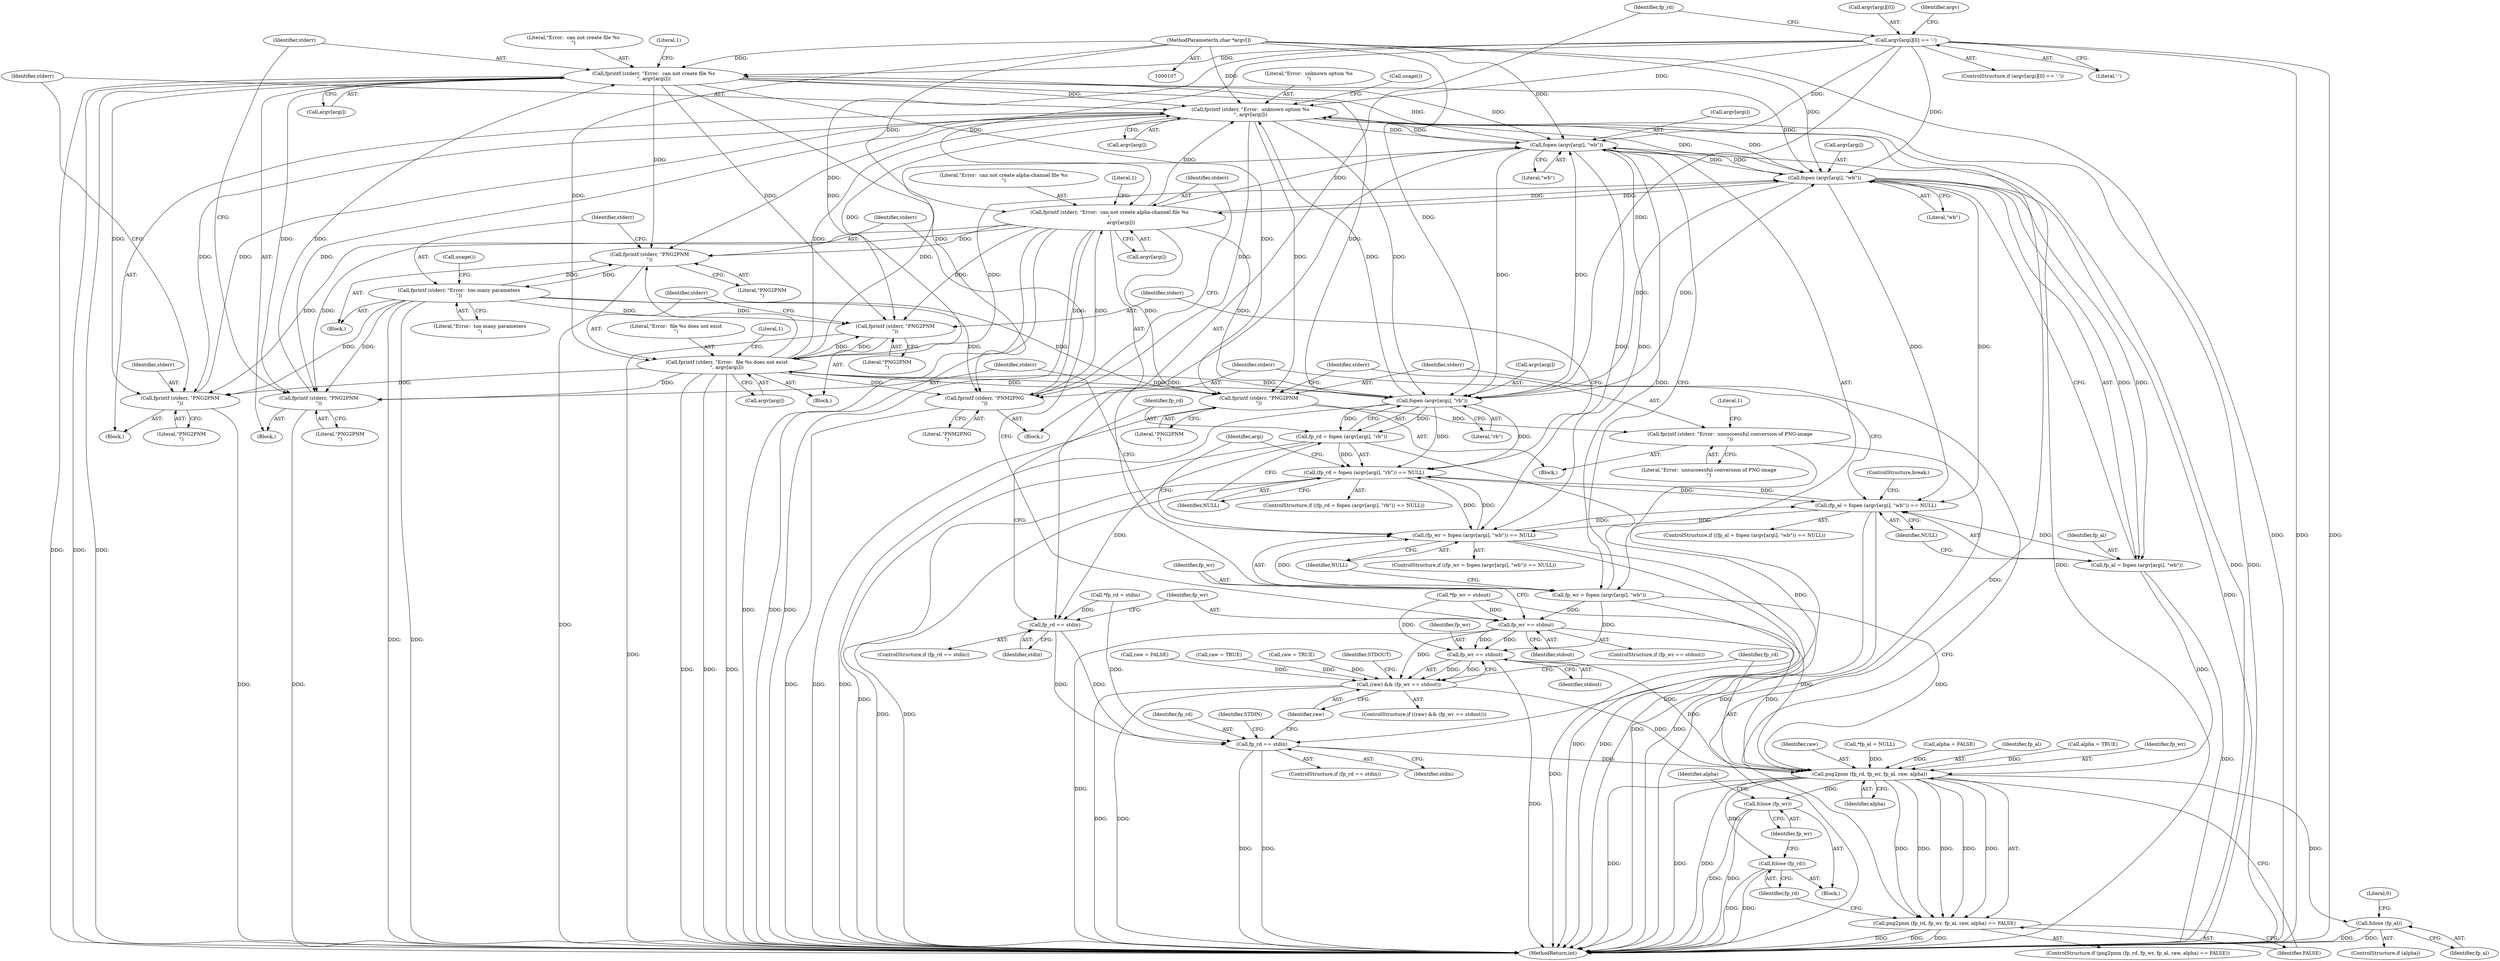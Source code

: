 digraph "0_Android_9d4853418ab2f754c2b63e091c29c5529b8b86ca_156@API" {
"1000265" [label="(Call,fprintf (stderr, \"Error:  can not create file %s\n\", argv[argi]))"];
"1000262" [label="(Call,fprintf (stderr, \"PNG2PNM\n\"))"];
"1000207" [label="(Call,fprintf (stderr, \"Error:  unknown option %s\n\", argv[argi]))"];
"1000204" [label="(Call,fprintf (stderr, \"PNG2PNM\n\"))"];
"1000265" [label="(Call,fprintf (stderr, \"Error:  can not create file %s\n\", argv[argi]))"];
"1000143" [label="(Call,argv[argi][0] == '-')"];
"1000255" [label="(Call,fopen (argv[argi], \"wb\"))"];
"1000178" [label="(Call,fopen (argv[argi], \"wb\"))"];
"1000188" [label="(Call,fprintf (stderr, \"Error:  can not create alpha-channel file %s\n\",\n               argv[argi]))"];
"1000185" [label="(Call,fprintf (stderr, \"PNM2PNG\n\"))"];
"1000278" [label="(Call,fprintf (stderr, \"Error:  too many parameters\n\"))"];
"1000275" [label="(Call,fprintf (stderr, \"PNG2PNM\n\"))"];
"1000237" [label="(Call,fprintf (stderr, \"Error:  file %s does not exist\n\", argv[argi]))"];
"1000234" [label="(Call,fprintf (stderr, \"PNG2PNM\n\"))"];
"1000227" [label="(Call,fopen (argv[argi], \"rb\"))"];
"1000109" [label="(MethodParameterIn,char *argv[])"];
"1000175" [label="(Call,(fp_al = fopen (argv[argi], \"wb\")) == NULL)"];
"1000224" [label="(Call,(fp_rd = fopen (argv[argi], \"rb\")) == NULL)"];
"1000252" [label="(Call,(fp_wr = fopen (argv[argi], \"wb\")) == NULL)"];
"1000176" [label="(Call,fp_al = fopen (argv[argi], \"wb\"))"];
"1000304" [label="(Call,png2pnm (fp_rd, fp_wr, fp_al, raw, alpha))"];
"1000303" [label="(Call,png2pnm (fp_rd, fp_wr, fp_al, raw, alpha) == FALSE)"];
"1000320" [label="(Call,fclose (fp_rd))"];
"1000322" [label="(Call,fclose (fp_wr))"];
"1000326" [label="(Call,fclose (fp_al))"];
"1000225" [label="(Call,fp_rd = fopen (argv[argi], \"rb\"))"];
"1000219" [label="(Call,fp_rd == stdin)"];
"1000285" [label="(Call,fp_rd == stdin)"];
"1000253" [label="(Call,fp_wr = fopen (argv[argi], \"wb\"))"];
"1000247" [label="(Call,fp_wr == stdout)"];
"1000293" [label="(Call,(raw) && (fp_wr == stdout))"];
"1000295" [label="(Call,fp_wr == stdout)"];
"1000312" [label="(Call,fprintf (stderr, \"PNG2PNM\n\"))"];
"1000315" [label="(Call,fprintf (stderr, \"Error:  unsuccessful conversion of PNG-image\n\"))"];
"1000249" [label="(Identifier,stdout)"];
"1000189" [label="(Identifier,stderr)"];
"1000265" [label="(Call,fprintf (stderr, \"Error:  can not create file %s\n\", argv[argi]))"];
"1000326" [label="(Call,fclose (fp_al))"];
"1000109" [label="(MethodParameterIn,char *argv[])"];
"1000274" [label="(Block,)"];
"1000308" [label="(Identifier,raw)"];
"1000235" [label="(Identifier,stderr)"];
"1000120" [label="(Call,*fp_al = NULL)"];
"1000295" [label="(Call,fp_wr == stdout)"];
"1000286" [label="(Identifier,fp_rd)"];
"1000293" [label="(Call,(raw) && (fp_wr == stdout))"];
"1000207" [label="(Call,fprintf (stderr, \"Error:  unknown option %s\n\", argv[argi]))"];
"1000191" [label="(Call,argv[argi])"];
"1000304" [label="(Call,png2pnm (fp_rd, fp_wr, fp_al, raw, alpha))"];
"1000254" [label="(Identifier,fp_wr)"];
"1000176" [label="(Call,fp_al = fopen (argv[argi], \"wb\"))"];
"1000187" [label="(Literal,\"PNM2PNG\n\")"];
"1000128" [label="(Call,alpha = FALSE)"];
"1000175" [label="(Call,(fp_al = fopen (argv[argi], \"wb\")) == NULL)"];
"1000313" [label="(Identifier,stderr)"];
"1000218" [label="(ControlStructure,if (fp_rd == stdin))"];
"1000330" [label="(MethodReturn,int)"];
"1000154" [label="(Identifier,argv)"];
"1000309" [label="(Identifier,alpha)"];
"1000314" [label="(Literal,\"PNG2PNM\n\")"];
"1000188" [label="(Call,fprintf (stderr, \"Error:  can not create alpha-channel file %s\n\",\n               argv[argi]))"];
"1000290" [label="(Identifier,STDIN)"];
"1000285" [label="(Call,fp_rd == stdin)"];
"1000116" [label="(Call,*fp_wr = stdout)"];
"1000226" [label="(Identifier,fp_rd)"];
"1000307" [label="(Identifier,fp_al)"];
"1000206" [label="(Literal,\"PNG2PNM\n\")"];
"1000277" [label="(Literal,\"PNG2PNM\n\")"];
"1000204" [label="(Call,fprintf (stderr, \"PNG2PNM\n\"))"];
"1000182" [label="(Literal,\"wb\")"];
"1000302" [label="(ControlStructure,if (png2pnm (fp_rd, fp_wr, fp_al, raw, alpha) == FALSE))"];
"1000179" [label="(Call,argv[argi])"];
"1000232" [label="(Identifier,NULL)"];
"1000297" [label="(Identifier,stdout)"];
"1000144" [label="(Call,argv[argi][0])"];
"1000266" [label="(Identifier,stderr)"];
"1000275" [label="(Call,fprintf (stderr, \"PNG2PNM\n\"))"];
"1000205" [label="(Identifier,stderr)"];
"1000174" [label="(ControlStructure,if ((fp_al = fopen (argv[argi], \"wb\")) == NULL))"];
"1000253" [label="(Call,fp_wr = fopen (argv[argi], \"wb\"))"];
"1000256" [label="(Call,argv[argi])"];
"1000236" [label="(Literal,\"PNG2PNM\n\")"];
"1000178" [label="(Call,fopen (argv[argi], \"wb\"))"];
"1000311" [label="(Block,)"];
"1000319" [label="(Literal,1)"];
"1000255" [label="(Call,fopen (argv[argi], \"wb\"))"];
"1000323" [label="(Identifier,fp_wr)"];
"1000322" [label="(Call,fclose (fp_wr))"];
"1000112" [label="(Call,*fp_rd = stdin)"];
"1000227" [label="(Call,fopen (argv[argi], \"rb\"))"];
"1000159" [label="(Call,raw = FALSE)"];
"1000246" [label="(ControlStructure,if (fp_wr == stdout))"];
"1000238" [label="(Identifier,stderr)"];
"1000224" [label="(Call,(fp_rd = fopen (argv[argi], \"rb\")) == NULL)"];
"1000231" [label="(Literal,\"rb\")"];
"1000259" [label="(Literal,\"wb\")"];
"1000280" [label="(Literal,\"Error:  too many parameters\n\")"];
"1000234" [label="(Call,fprintf (stderr, \"PNG2PNM\n\"))"];
"1000209" [label="(Literal,\"Error:  unknown option %s\n\")"];
"1000329" [label="(Literal,0)"];
"1000169" [label="(Call,alpha = TRUE)"];
"1000164" [label="(Call,raw = TRUE)"];
"1000143" [label="(Call,argv[argi][0] == '-')"];
"1000140" [label="(Identifier,argi)"];
"1000292" [label="(ControlStructure,if ((raw) && (fp_wr == stdout)))"];
"1000324" [label="(ControlStructure,if (alpha))"];
"1000268" [label="(Call,argv[argi])"];
"1000184" [label="(Block,)"];
"1000312" [label="(Call,fprintf (stderr, \"PNG2PNM\n\"))"];
"1000142" [label="(ControlStructure,if (argv[argi][0] == '-'))"];
"1000279" [label="(Identifier,stderr)"];
"1000244" [label="(Literal,1)"];
"1000221" [label="(Identifier,stdin)"];
"1000315" [label="(Call,fprintf (stderr, \"Error:  unsuccessful conversion of PNG-image\n\"))"];
"1000237" [label="(Call,fprintf (stderr, \"Error:  file %s does not exist\n\", argv[argi]))"];
"1000264" [label="(Literal,\"PNG2PNM\n\")"];
"1000110" [label="(Block,)"];
"1000325" [label="(Identifier,alpha)"];
"1000240" [label="(Call,argv[argi])"];
"1000276" [label="(Identifier,stderr)"];
"1000300" [label="(Identifier,STDOUT)"];
"1000190" [label="(Literal,\"Error:  can not create alpha-channel file %s\n\")"];
"1000186" [label="(Identifier,stderr)"];
"1000208" [label="(Identifier,stderr)"];
"1000320" [label="(Call,fclose (fp_rd))"];
"1000272" [label="(Literal,1)"];
"1000263" [label="(Identifier,stderr)"];
"1000294" [label="(Identifier,raw)"];
"1000239" [label="(Literal,\"Error:  file %s does not exist\n\")"];
"1000183" [label="(Identifier,NULL)"];
"1000195" [label="(Literal,1)"];
"1000210" [label="(Call,argv[argi])"];
"1000310" [label="(Identifier,FALSE)"];
"1000317" [label="(Literal,\"Error:  unsuccessful conversion of PNG-image\n\")"];
"1000185" [label="(Call,fprintf (stderr, \"PNM2PNG\n\"))"];
"1000252" [label="(Call,(fp_wr = fopen (argv[argi], \"wb\")) == NULL)"];
"1000233" [label="(Block,)"];
"1000177" [label="(Identifier,fp_al)"];
"1000296" [label="(Identifier,fp_wr)"];
"1000316" [label="(Identifier,stderr)"];
"1000248" [label="(Identifier,fp_wr)"];
"1000305" [label="(Identifier,fp_rd)"];
"1000327" [label="(Identifier,fp_al)"];
"1000247" [label="(Call,fp_wr == stdout)"];
"1000220" [label="(Identifier,fp_rd)"];
"1000219" [label="(Call,fp_rd == stdin)"];
"1000267" [label="(Literal,\"Error:  can not create file %s\n\")"];
"1000223" [label="(ControlStructure,if ((fp_rd = fopen (argv[argi], \"rb\")) == NULL))"];
"1000303" [label="(Call,png2pnm (fp_rd, fp_wr, fp_al, raw, alpha) == FALSE)"];
"1000278" [label="(Call,fprintf (stderr, \"Error:  too many parameters\n\"))"];
"1000157" [label="(Block,)"];
"1000251" [label="(ControlStructure,if ((fp_wr = fopen (argv[argi], \"wb\")) == NULL))"];
"1000196" [label="(ControlStructure,break;)"];
"1000225" [label="(Call,fp_rd = fopen (argv[argi], \"rb\"))"];
"1000124" [label="(Call,raw = TRUE)"];
"1000213" [label="(Call,usage())"];
"1000284" [label="(ControlStructure,if (fp_rd == stdin))"];
"1000260" [label="(Identifier,NULL)"];
"1000262" [label="(Call,fprintf (stderr, \"PNG2PNM\n\"))"];
"1000281" [label="(Call,usage())"];
"1000306" [label="(Identifier,fp_wr)"];
"1000149" [label="(Literal,'-')"];
"1000287" [label="(Identifier,stdin)"];
"1000228" [label="(Call,argv[argi])"];
"1000261" [label="(Block,)"];
"1000321" [label="(Identifier,fp_rd)"];
"1000265" -> "1000261"  [label="AST: "];
"1000265" -> "1000268"  [label="CFG: "];
"1000266" -> "1000265"  [label="AST: "];
"1000267" -> "1000265"  [label="AST: "];
"1000268" -> "1000265"  [label="AST: "];
"1000272" -> "1000265"  [label="CFG: "];
"1000265" -> "1000330"  [label="DDG: "];
"1000265" -> "1000330"  [label="DDG: "];
"1000265" -> "1000330"  [label="DDG: "];
"1000265" -> "1000178"  [label="DDG: "];
"1000265" -> "1000185"  [label="DDG: "];
"1000265" -> "1000204"  [label="DDG: "];
"1000265" -> "1000207"  [label="DDG: "];
"1000265" -> "1000227"  [label="DDG: "];
"1000265" -> "1000234"  [label="DDG: "];
"1000265" -> "1000255"  [label="DDG: "];
"1000265" -> "1000262"  [label="DDG: "];
"1000262" -> "1000265"  [label="DDG: "];
"1000143" -> "1000265"  [label="DDG: "];
"1000255" -> "1000265"  [label="DDG: "];
"1000109" -> "1000265"  [label="DDG: "];
"1000265" -> "1000275"  [label="DDG: "];
"1000265" -> "1000312"  [label="DDG: "];
"1000262" -> "1000261"  [label="AST: "];
"1000262" -> "1000264"  [label="CFG: "];
"1000263" -> "1000262"  [label="AST: "];
"1000264" -> "1000262"  [label="AST: "];
"1000266" -> "1000262"  [label="CFG: "];
"1000262" -> "1000330"  [label="DDG: "];
"1000207" -> "1000262"  [label="DDG: "];
"1000278" -> "1000262"  [label="DDG: "];
"1000237" -> "1000262"  [label="DDG: "];
"1000188" -> "1000262"  [label="DDG: "];
"1000207" -> "1000157"  [label="AST: "];
"1000207" -> "1000210"  [label="CFG: "];
"1000208" -> "1000207"  [label="AST: "];
"1000209" -> "1000207"  [label="AST: "];
"1000210" -> "1000207"  [label="AST: "];
"1000213" -> "1000207"  [label="CFG: "];
"1000207" -> "1000330"  [label="DDG: "];
"1000207" -> "1000330"  [label="DDG: "];
"1000207" -> "1000330"  [label="DDG: "];
"1000207" -> "1000178"  [label="DDG: "];
"1000207" -> "1000185"  [label="DDG: "];
"1000207" -> "1000204"  [label="DDG: "];
"1000204" -> "1000207"  [label="DDG: "];
"1000178" -> "1000207"  [label="DDG: "];
"1000188" -> "1000207"  [label="DDG: "];
"1000255" -> "1000207"  [label="DDG: "];
"1000237" -> "1000207"  [label="DDG: "];
"1000227" -> "1000207"  [label="DDG: "];
"1000143" -> "1000207"  [label="DDG: "];
"1000109" -> "1000207"  [label="DDG: "];
"1000207" -> "1000227"  [label="DDG: "];
"1000207" -> "1000234"  [label="DDG: "];
"1000207" -> "1000255"  [label="DDG: "];
"1000207" -> "1000275"  [label="DDG: "];
"1000207" -> "1000312"  [label="DDG: "];
"1000204" -> "1000157"  [label="AST: "];
"1000204" -> "1000206"  [label="CFG: "];
"1000205" -> "1000204"  [label="AST: "];
"1000206" -> "1000204"  [label="AST: "];
"1000208" -> "1000204"  [label="CFG: "];
"1000204" -> "1000330"  [label="DDG: "];
"1000278" -> "1000204"  [label="DDG: "];
"1000237" -> "1000204"  [label="DDG: "];
"1000188" -> "1000204"  [label="DDG: "];
"1000143" -> "1000142"  [label="AST: "];
"1000143" -> "1000149"  [label="CFG: "];
"1000144" -> "1000143"  [label="AST: "];
"1000149" -> "1000143"  [label="AST: "];
"1000154" -> "1000143"  [label="CFG: "];
"1000220" -> "1000143"  [label="CFG: "];
"1000143" -> "1000330"  [label="DDG: "];
"1000143" -> "1000330"  [label="DDG: "];
"1000143" -> "1000178"  [label="DDG: "];
"1000143" -> "1000188"  [label="DDG: "];
"1000143" -> "1000227"  [label="DDG: "];
"1000143" -> "1000237"  [label="DDG: "];
"1000143" -> "1000255"  [label="DDG: "];
"1000255" -> "1000253"  [label="AST: "];
"1000255" -> "1000259"  [label="CFG: "];
"1000256" -> "1000255"  [label="AST: "];
"1000259" -> "1000255"  [label="AST: "];
"1000253" -> "1000255"  [label="CFG: "];
"1000255" -> "1000330"  [label="DDG: "];
"1000255" -> "1000178"  [label="DDG: "];
"1000255" -> "1000227"  [label="DDG: "];
"1000255" -> "1000252"  [label="DDG: "];
"1000255" -> "1000252"  [label="DDG: "];
"1000255" -> "1000253"  [label="DDG: "];
"1000255" -> "1000253"  [label="DDG: "];
"1000178" -> "1000255"  [label="DDG: "];
"1000188" -> "1000255"  [label="DDG: "];
"1000237" -> "1000255"  [label="DDG: "];
"1000227" -> "1000255"  [label="DDG: "];
"1000109" -> "1000255"  [label="DDG: "];
"1000178" -> "1000176"  [label="AST: "];
"1000178" -> "1000182"  [label="CFG: "];
"1000179" -> "1000178"  [label="AST: "];
"1000182" -> "1000178"  [label="AST: "];
"1000176" -> "1000178"  [label="CFG: "];
"1000178" -> "1000330"  [label="DDG: "];
"1000178" -> "1000175"  [label="DDG: "];
"1000178" -> "1000175"  [label="DDG: "];
"1000178" -> "1000176"  [label="DDG: "];
"1000178" -> "1000176"  [label="DDG: "];
"1000188" -> "1000178"  [label="DDG: "];
"1000237" -> "1000178"  [label="DDG: "];
"1000227" -> "1000178"  [label="DDG: "];
"1000109" -> "1000178"  [label="DDG: "];
"1000178" -> "1000188"  [label="DDG: "];
"1000178" -> "1000227"  [label="DDG: "];
"1000188" -> "1000184"  [label="AST: "];
"1000188" -> "1000191"  [label="CFG: "];
"1000189" -> "1000188"  [label="AST: "];
"1000190" -> "1000188"  [label="AST: "];
"1000191" -> "1000188"  [label="AST: "];
"1000195" -> "1000188"  [label="CFG: "];
"1000188" -> "1000330"  [label="DDG: "];
"1000188" -> "1000330"  [label="DDG: "];
"1000188" -> "1000330"  [label="DDG: "];
"1000188" -> "1000185"  [label="DDG: "];
"1000185" -> "1000188"  [label="DDG: "];
"1000109" -> "1000188"  [label="DDG: "];
"1000188" -> "1000227"  [label="DDG: "];
"1000188" -> "1000234"  [label="DDG: "];
"1000188" -> "1000275"  [label="DDG: "];
"1000188" -> "1000312"  [label="DDG: "];
"1000185" -> "1000184"  [label="AST: "];
"1000185" -> "1000187"  [label="CFG: "];
"1000186" -> "1000185"  [label="AST: "];
"1000187" -> "1000185"  [label="AST: "];
"1000189" -> "1000185"  [label="CFG: "];
"1000185" -> "1000330"  [label="DDG: "];
"1000278" -> "1000185"  [label="DDG: "];
"1000237" -> "1000185"  [label="DDG: "];
"1000278" -> "1000274"  [label="AST: "];
"1000278" -> "1000280"  [label="CFG: "];
"1000279" -> "1000278"  [label="AST: "];
"1000280" -> "1000278"  [label="AST: "];
"1000281" -> "1000278"  [label="CFG: "];
"1000278" -> "1000330"  [label="DDG: "];
"1000278" -> "1000330"  [label="DDG: "];
"1000278" -> "1000234"  [label="DDG: "];
"1000278" -> "1000275"  [label="DDG: "];
"1000275" -> "1000278"  [label="DDG: "];
"1000278" -> "1000312"  [label="DDG: "];
"1000275" -> "1000274"  [label="AST: "];
"1000275" -> "1000277"  [label="CFG: "];
"1000276" -> "1000275"  [label="AST: "];
"1000277" -> "1000275"  [label="AST: "];
"1000279" -> "1000275"  [label="CFG: "];
"1000275" -> "1000330"  [label="DDG: "];
"1000237" -> "1000275"  [label="DDG: "];
"1000237" -> "1000233"  [label="AST: "];
"1000237" -> "1000240"  [label="CFG: "];
"1000238" -> "1000237"  [label="AST: "];
"1000239" -> "1000237"  [label="AST: "];
"1000240" -> "1000237"  [label="AST: "];
"1000244" -> "1000237"  [label="CFG: "];
"1000237" -> "1000330"  [label="DDG: "];
"1000237" -> "1000330"  [label="DDG: "];
"1000237" -> "1000330"  [label="DDG: "];
"1000237" -> "1000227"  [label="DDG: "];
"1000237" -> "1000234"  [label="DDG: "];
"1000234" -> "1000237"  [label="DDG: "];
"1000227" -> "1000237"  [label="DDG: "];
"1000109" -> "1000237"  [label="DDG: "];
"1000237" -> "1000312"  [label="DDG: "];
"1000234" -> "1000233"  [label="AST: "];
"1000234" -> "1000236"  [label="CFG: "];
"1000235" -> "1000234"  [label="AST: "];
"1000236" -> "1000234"  [label="AST: "];
"1000238" -> "1000234"  [label="CFG: "];
"1000234" -> "1000330"  [label="DDG: "];
"1000227" -> "1000225"  [label="AST: "];
"1000227" -> "1000231"  [label="CFG: "];
"1000228" -> "1000227"  [label="AST: "];
"1000231" -> "1000227"  [label="AST: "];
"1000225" -> "1000227"  [label="CFG: "];
"1000227" -> "1000330"  [label="DDG: "];
"1000227" -> "1000224"  [label="DDG: "];
"1000227" -> "1000224"  [label="DDG: "];
"1000227" -> "1000225"  [label="DDG: "];
"1000227" -> "1000225"  [label="DDG: "];
"1000109" -> "1000227"  [label="DDG: "];
"1000109" -> "1000107"  [label="AST: "];
"1000109" -> "1000330"  [label="DDG: "];
"1000175" -> "1000174"  [label="AST: "];
"1000175" -> "1000183"  [label="CFG: "];
"1000176" -> "1000175"  [label="AST: "];
"1000183" -> "1000175"  [label="AST: "];
"1000186" -> "1000175"  [label="CFG: "];
"1000196" -> "1000175"  [label="CFG: "];
"1000175" -> "1000330"  [label="DDG: "];
"1000175" -> "1000330"  [label="DDG: "];
"1000176" -> "1000175"  [label="DDG: "];
"1000252" -> "1000175"  [label="DDG: "];
"1000224" -> "1000175"  [label="DDG: "];
"1000175" -> "1000224"  [label="DDG: "];
"1000175" -> "1000252"  [label="DDG: "];
"1000224" -> "1000223"  [label="AST: "];
"1000224" -> "1000232"  [label="CFG: "];
"1000225" -> "1000224"  [label="AST: "];
"1000232" -> "1000224"  [label="AST: "];
"1000235" -> "1000224"  [label="CFG: "];
"1000140" -> "1000224"  [label="CFG: "];
"1000224" -> "1000330"  [label="DDG: "];
"1000224" -> "1000330"  [label="DDG: "];
"1000225" -> "1000224"  [label="DDG: "];
"1000252" -> "1000224"  [label="DDG: "];
"1000224" -> "1000252"  [label="DDG: "];
"1000252" -> "1000251"  [label="AST: "];
"1000252" -> "1000260"  [label="CFG: "];
"1000253" -> "1000252"  [label="AST: "];
"1000260" -> "1000252"  [label="AST: "];
"1000263" -> "1000252"  [label="CFG: "];
"1000140" -> "1000252"  [label="CFG: "];
"1000252" -> "1000330"  [label="DDG: "];
"1000252" -> "1000330"  [label="DDG: "];
"1000253" -> "1000252"  [label="DDG: "];
"1000177" -> "1000176"  [label="AST: "];
"1000183" -> "1000176"  [label="CFG: "];
"1000176" -> "1000330"  [label="DDG: "];
"1000176" -> "1000304"  [label="DDG: "];
"1000304" -> "1000303"  [label="AST: "];
"1000304" -> "1000309"  [label="CFG: "];
"1000305" -> "1000304"  [label="AST: "];
"1000306" -> "1000304"  [label="AST: "];
"1000307" -> "1000304"  [label="AST: "];
"1000308" -> "1000304"  [label="AST: "];
"1000309" -> "1000304"  [label="AST: "];
"1000310" -> "1000304"  [label="CFG: "];
"1000304" -> "1000330"  [label="DDG: "];
"1000304" -> "1000330"  [label="DDG: "];
"1000304" -> "1000330"  [label="DDG: "];
"1000304" -> "1000303"  [label="DDG: "];
"1000304" -> "1000303"  [label="DDG: "];
"1000304" -> "1000303"  [label="DDG: "];
"1000304" -> "1000303"  [label="DDG: "];
"1000304" -> "1000303"  [label="DDG: "];
"1000285" -> "1000304"  [label="DDG: "];
"1000295" -> "1000304"  [label="DDG: "];
"1000253" -> "1000304"  [label="DDG: "];
"1000247" -> "1000304"  [label="DDG: "];
"1000116" -> "1000304"  [label="DDG: "];
"1000120" -> "1000304"  [label="DDG: "];
"1000293" -> "1000304"  [label="DDG: "];
"1000128" -> "1000304"  [label="DDG: "];
"1000169" -> "1000304"  [label="DDG: "];
"1000304" -> "1000320"  [label="DDG: "];
"1000304" -> "1000322"  [label="DDG: "];
"1000304" -> "1000326"  [label="DDG: "];
"1000303" -> "1000302"  [label="AST: "];
"1000303" -> "1000310"  [label="CFG: "];
"1000310" -> "1000303"  [label="AST: "];
"1000313" -> "1000303"  [label="CFG: "];
"1000321" -> "1000303"  [label="CFG: "];
"1000303" -> "1000330"  [label="DDG: "];
"1000303" -> "1000330"  [label="DDG: "];
"1000303" -> "1000330"  [label="DDG: "];
"1000320" -> "1000110"  [label="AST: "];
"1000320" -> "1000321"  [label="CFG: "];
"1000321" -> "1000320"  [label="AST: "];
"1000323" -> "1000320"  [label="CFG: "];
"1000320" -> "1000330"  [label="DDG: "];
"1000320" -> "1000330"  [label="DDG: "];
"1000322" -> "1000110"  [label="AST: "];
"1000322" -> "1000323"  [label="CFG: "];
"1000323" -> "1000322"  [label="AST: "];
"1000325" -> "1000322"  [label="CFG: "];
"1000322" -> "1000330"  [label="DDG: "];
"1000322" -> "1000330"  [label="DDG: "];
"1000326" -> "1000324"  [label="AST: "];
"1000326" -> "1000327"  [label="CFG: "];
"1000327" -> "1000326"  [label="AST: "];
"1000329" -> "1000326"  [label="CFG: "];
"1000326" -> "1000330"  [label="DDG: "];
"1000326" -> "1000330"  [label="DDG: "];
"1000226" -> "1000225"  [label="AST: "];
"1000232" -> "1000225"  [label="CFG: "];
"1000225" -> "1000330"  [label="DDG: "];
"1000225" -> "1000219"  [label="DDG: "];
"1000225" -> "1000285"  [label="DDG: "];
"1000219" -> "1000218"  [label="AST: "];
"1000219" -> "1000221"  [label="CFG: "];
"1000220" -> "1000219"  [label="AST: "];
"1000221" -> "1000219"  [label="AST: "];
"1000226" -> "1000219"  [label="CFG: "];
"1000248" -> "1000219"  [label="CFG: "];
"1000112" -> "1000219"  [label="DDG: "];
"1000219" -> "1000285"  [label="DDG: "];
"1000219" -> "1000285"  [label="DDG: "];
"1000285" -> "1000284"  [label="AST: "];
"1000285" -> "1000287"  [label="CFG: "];
"1000286" -> "1000285"  [label="AST: "];
"1000287" -> "1000285"  [label="AST: "];
"1000290" -> "1000285"  [label="CFG: "];
"1000294" -> "1000285"  [label="CFG: "];
"1000285" -> "1000330"  [label="DDG: "];
"1000285" -> "1000330"  [label="DDG: "];
"1000112" -> "1000285"  [label="DDG: "];
"1000254" -> "1000253"  [label="AST: "];
"1000260" -> "1000253"  [label="CFG: "];
"1000253" -> "1000330"  [label="DDG: "];
"1000253" -> "1000247"  [label="DDG: "];
"1000253" -> "1000295"  [label="DDG: "];
"1000247" -> "1000246"  [label="AST: "];
"1000247" -> "1000249"  [label="CFG: "];
"1000248" -> "1000247"  [label="AST: "];
"1000249" -> "1000247"  [label="AST: "];
"1000254" -> "1000247"  [label="CFG: "];
"1000276" -> "1000247"  [label="CFG: "];
"1000247" -> "1000330"  [label="DDG: "];
"1000116" -> "1000247"  [label="DDG: "];
"1000247" -> "1000293"  [label="DDG: "];
"1000247" -> "1000295"  [label="DDG: "];
"1000247" -> "1000295"  [label="DDG: "];
"1000293" -> "1000292"  [label="AST: "];
"1000293" -> "1000294"  [label="CFG: "];
"1000293" -> "1000295"  [label="CFG: "];
"1000294" -> "1000293"  [label="AST: "];
"1000295" -> "1000293"  [label="AST: "];
"1000300" -> "1000293"  [label="CFG: "];
"1000305" -> "1000293"  [label="CFG: "];
"1000293" -> "1000330"  [label="DDG: "];
"1000293" -> "1000330"  [label="DDG: "];
"1000124" -> "1000293"  [label="DDG: "];
"1000159" -> "1000293"  [label="DDG: "];
"1000164" -> "1000293"  [label="DDG: "];
"1000295" -> "1000293"  [label="DDG: "];
"1000295" -> "1000293"  [label="DDG: "];
"1000295" -> "1000297"  [label="CFG: "];
"1000296" -> "1000295"  [label="AST: "];
"1000297" -> "1000295"  [label="AST: "];
"1000295" -> "1000330"  [label="DDG: "];
"1000116" -> "1000295"  [label="DDG: "];
"1000312" -> "1000311"  [label="AST: "];
"1000312" -> "1000314"  [label="CFG: "];
"1000313" -> "1000312"  [label="AST: "];
"1000314" -> "1000312"  [label="AST: "];
"1000316" -> "1000312"  [label="CFG: "];
"1000312" -> "1000330"  [label="DDG: "];
"1000312" -> "1000315"  [label="DDG: "];
"1000315" -> "1000311"  [label="AST: "];
"1000315" -> "1000317"  [label="CFG: "];
"1000316" -> "1000315"  [label="AST: "];
"1000317" -> "1000315"  [label="AST: "];
"1000319" -> "1000315"  [label="CFG: "];
"1000315" -> "1000330"  [label="DDG: "];
"1000315" -> "1000330"  [label="DDG: "];
}
